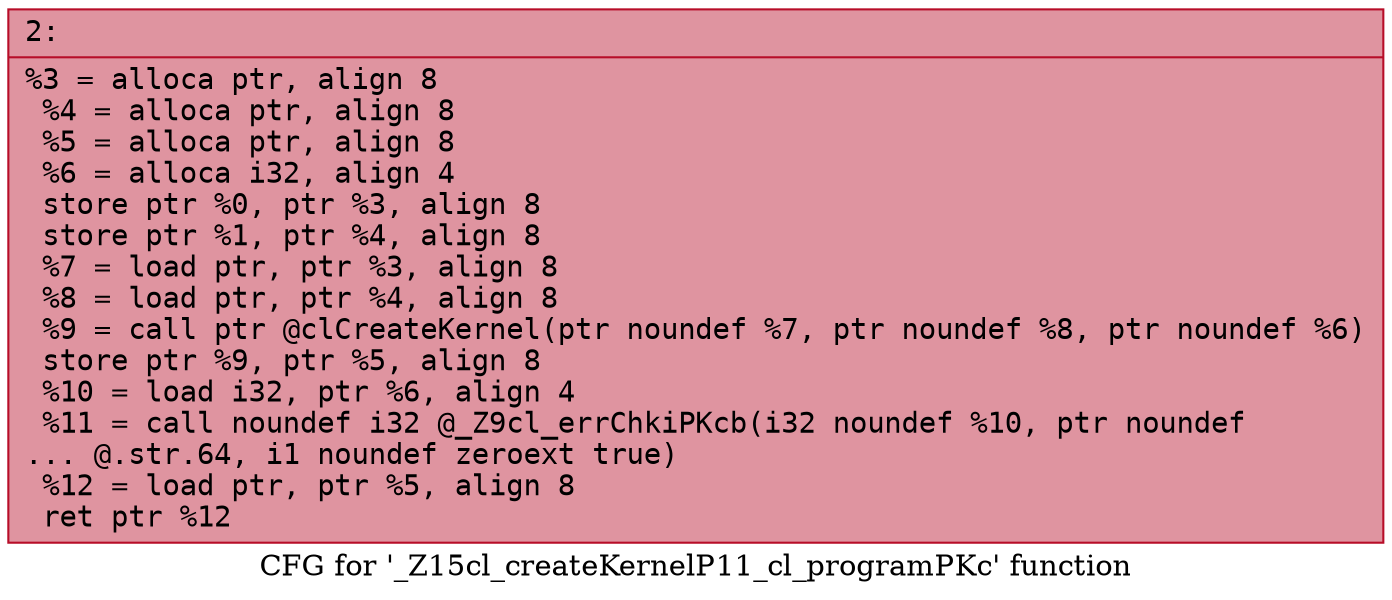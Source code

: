digraph "CFG for '_Z15cl_createKernelP11_cl_programPKc' function" {
	label="CFG for '_Z15cl_createKernelP11_cl_programPKc' function";

	Node0x60000035e580 [shape=record,color="#b70d28ff", style=filled, fillcolor="#b70d2870" fontname="Courier",label="{2:\l|  %3 = alloca ptr, align 8\l  %4 = alloca ptr, align 8\l  %5 = alloca ptr, align 8\l  %6 = alloca i32, align 4\l  store ptr %0, ptr %3, align 8\l  store ptr %1, ptr %4, align 8\l  %7 = load ptr, ptr %3, align 8\l  %8 = load ptr, ptr %4, align 8\l  %9 = call ptr @clCreateKernel(ptr noundef %7, ptr noundef %8, ptr noundef %6)\l  store ptr %9, ptr %5, align 8\l  %10 = load i32, ptr %6, align 4\l  %11 = call noundef i32 @_Z9cl_errChkiPKcb(i32 noundef %10, ptr noundef\l... @.str.64, i1 noundef zeroext true)\l  %12 = load ptr, ptr %5, align 8\l  ret ptr %12\l}"];
}
